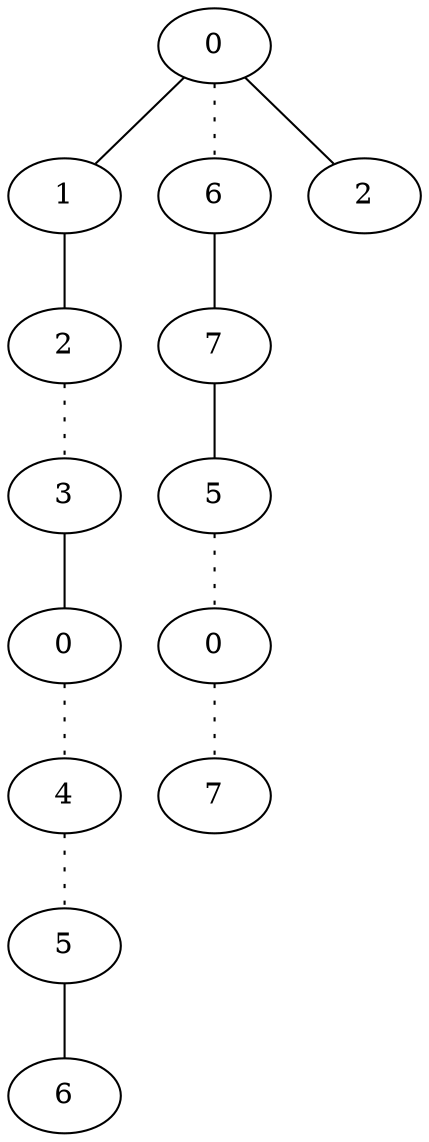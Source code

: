 graph {
a0[label=0];
a1[label=1];
a2[label=2];
a3[label=3];
a4[label=0];
a5[label=4];
a6[label=5];
a7[label=6];
a8[label=6];
a9[label=7];
a10[label=5];
a11[label=0];
a12[label=7];
a13[label=2];
a0 -- a1;
a0 -- a8 [style=dotted];
a0 -- a13;
a1 -- a2;
a2 -- a3 [style=dotted];
a3 -- a4;
a4 -- a5 [style=dotted];
a5 -- a6 [style=dotted];
a6 -- a7;
a8 -- a9;
a9 -- a10;
a10 -- a11 [style=dotted];
a11 -- a12 [style=dotted];
}
